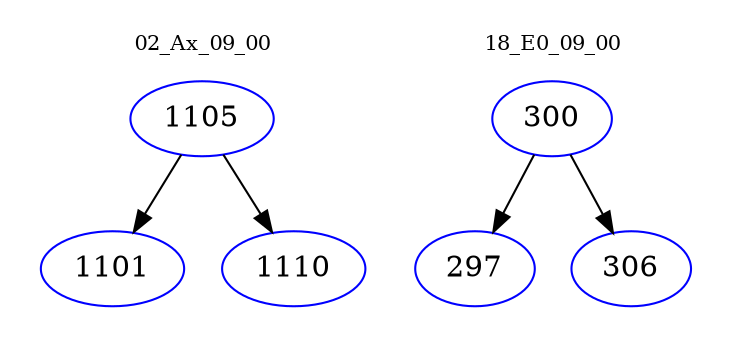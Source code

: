 digraph{
subgraph cluster_0 {
color = white
label = "02_Ax_09_00";
fontsize=10;
T0_1105 [label="1105", color="blue"]
T0_1105 -> T0_1101 [color="black"]
T0_1101 [label="1101", color="blue"]
T0_1105 -> T0_1110 [color="black"]
T0_1110 [label="1110", color="blue"]
}
subgraph cluster_1 {
color = white
label = "18_E0_09_00";
fontsize=10;
T1_300 [label="300", color="blue"]
T1_300 -> T1_297 [color="black"]
T1_297 [label="297", color="blue"]
T1_300 -> T1_306 [color="black"]
T1_306 [label="306", color="blue"]
}
}
